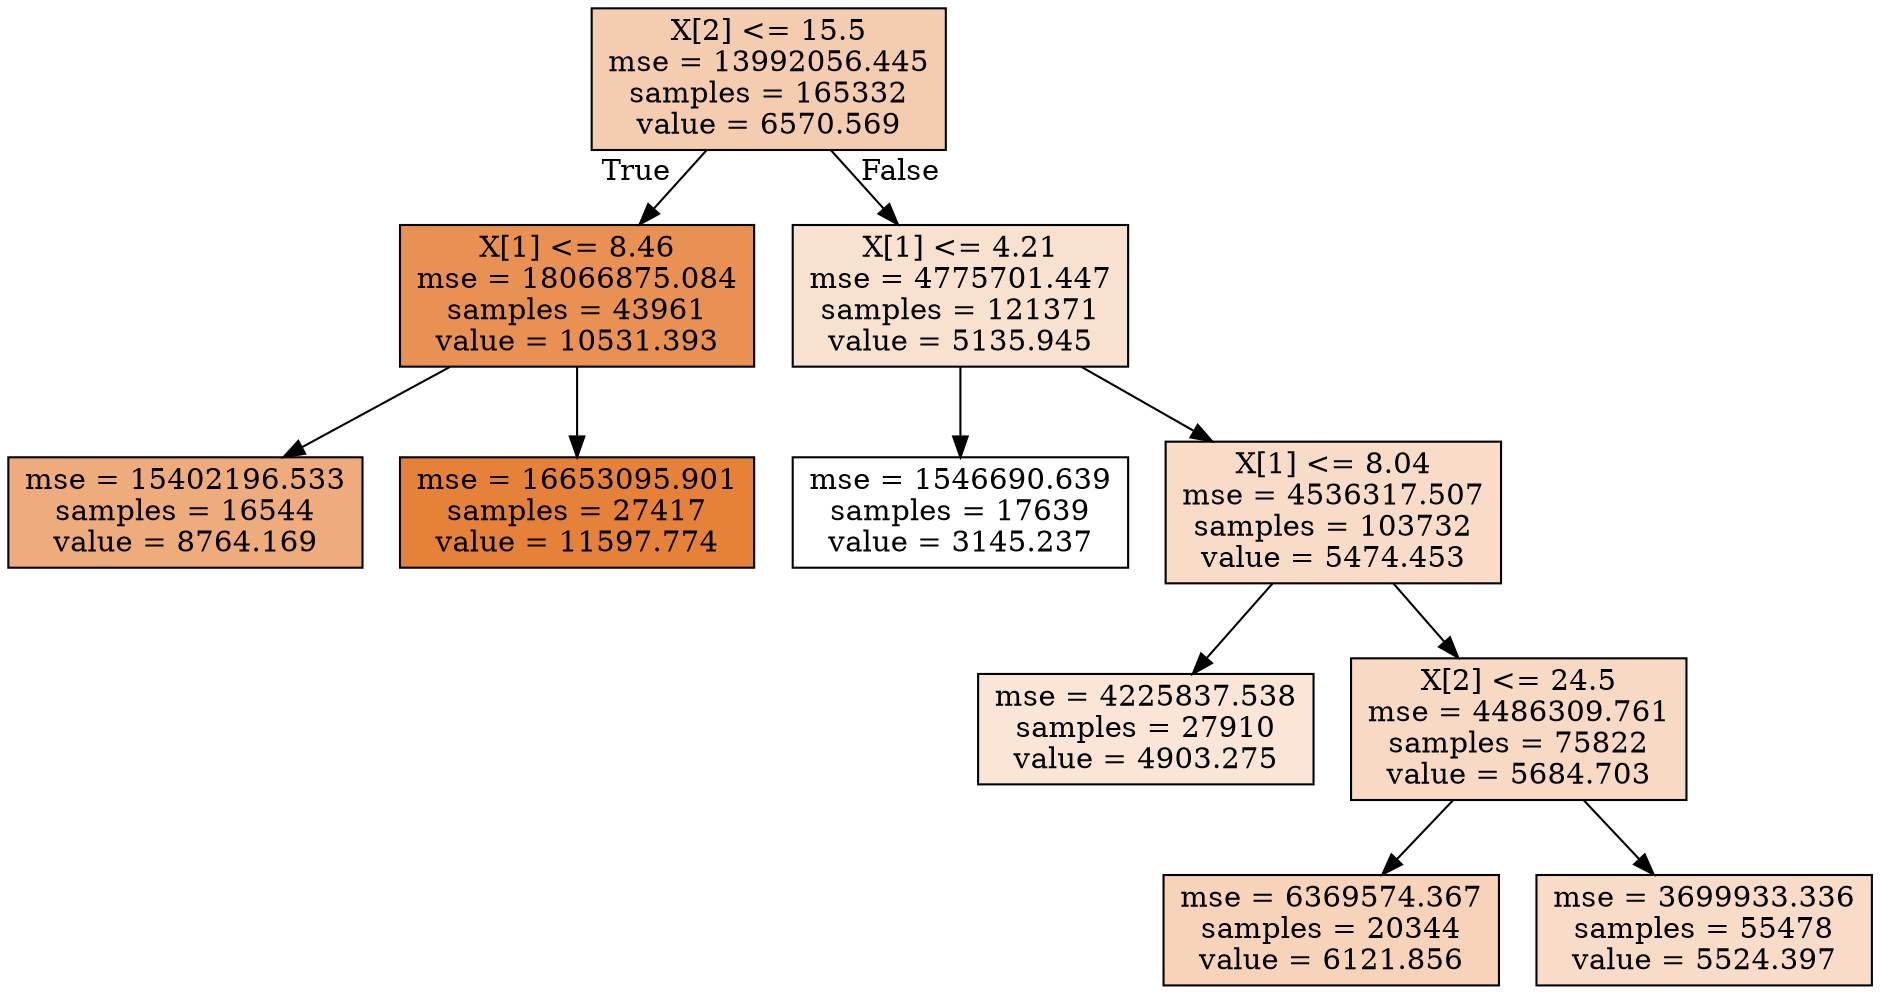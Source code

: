 digraph Tree {
node [shape=box, style="filled", color="black"] ;
0 [label="X[2] <= 15.5\nmse = 13992056.445\nsamples = 165332\nvalue = 6570.569", fillcolor="#f4ccaf"] ;
1 [label="X[1] <= 8.46\nmse = 18066875.084\nsamples = 43961\nvalue = 10531.393", fillcolor="#e89152"] ;
0 -> 1 [labeldistance=2.5, labelangle=45, headlabel="True"] ;
2 [label="mse = 15402196.533\nsamples = 16544\nvalue = 8764.169", fillcolor="#eeab7b"] ;
1 -> 2 ;
3 [label="mse = 16653095.901\nsamples = 27417\nvalue = 11597.774", fillcolor="#e58139"] ;
1 -> 3 ;
4 [label="X[1] <= 4.21\nmse = 4775701.447\nsamples = 121371\nvalue = 5135.945", fillcolor="#f9e1d0"] ;
0 -> 4 [labeldistance=2.5, labelangle=-45, headlabel="False"] ;
5 [label="mse = 1546690.639\nsamples = 17639\nvalue = 3145.237", fillcolor="#ffffff"] ;
4 -> 5 ;
6 [label="X[1] <= 8.04\nmse = 4536317.507\nsamples = 103732\nvalue = 5474.453", fillcolor="#f8dcc8"] ;
4 -> 6 ;
7 [label="mse = 4225837.538\nsamples = 27910\nvalue = 4903.275", fillcolor="#fae5d6"] ;
6 -> 7 ;
8 [label="X[2] <= 24.5\nmse = 4486309.761\nsamples = 75822\nvalue = 5684.703", fillcolor="#f7d9c4"] ;
6 -> 8 ;
9 [label="mse = 6369574.367\nsamples = 20344\nvalue = 6121.856", fillcolor="#f6d3b9"] ;
8 -> 9 ;
10 [label="mse = 3699933.336\nsamples = 55478\nvalue = 5524.397", fillcolor="#f8dcc7"] ;
8 -> 10 ;
}